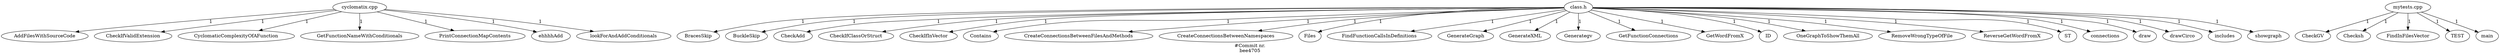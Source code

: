 digraph foo{
"cyclomatix.cpp"->"AddFilesWithSourceCode"[label = "1"];
"class.h"->"BracesSkip"[label = "1"];
"class.h"->"BuckleSkip"[label = "1"];
"class.h"->"CheckAdd"[label = "1"];
"mytests.cpp"->"CheckGV"[label = "1"];
"class.h"->"CheckIfClassOrStruct"[label = "1"];
"class.h"->"CheckIfInVector"[label = "1"];
"cyclomatix.cpp"->"CheckIfValidExtension"[label = "1"];
"mytests.cpp"->"Checksh"[label = "1"];
"class.h"->"Contains"[label = "1"];
"class.h"->"CreateConnectionsBetweenFilesAndMethods"[label = "1"];
"class.h"->"CreateConnectionsBetweenNamespaces"[label = "1"];
"cyclomatix.cpp"->"CyclomaticComplexityOfAFunction"[label = "1"];
"class.h"->"Files"[label = "1"];
"class.h"->"FindFunctionCallsInDefinitions"[label = "1"];
"mytests.cpp"->"FindInFilesVector"[label = "1"];
"class.h"->"GenerateGraph"[label = "1"];
"class.h"->"GenerateXML"[label = "1"];
"class.h"->"Generategv"[label = "1"];
"class.h"->"GetFunctionConnections"[label = "1"];
"cyclomatix.cpp"->"GetFunctionNameWithConditionals"[label = "1"];
"class.h"->"GetWordFromX"[label = "1"];
"class.h"->"ID"[label = "1"];
"class.h"->"OneGraphToShowThemAll"[label = "1"];
"cyclomatix.cpp"->"PrintConnectionMapContents"[label = "1"];
"class.h"->"RemoveWrongTypeOfFile"[label = "1"];
"class.h"->"ReverseGetWordFromX"[label = "1"];
"class.h"->"ST"[label = "1"];
"mytests.cpp"->"TEST"[label = "1"];
"class.h"->"connections"[label = "1"];
"class.h"->"draw"[label = "1"];
"class.h"->"drawCirco"[label = "1"];
"cyclomatix.cpp"->"ehhhhAdd"[label = "1"];
"class.h"->"includes"[label = "1"];
"cyclomatix.cpp"->"lookForAndAddConditionals"[label = "1"];
"mytests.cpp"->"main"[label = "1"];
"class.h"->"showgraph"[label = "1"];
label = "#Commit nr.
bee4705"
}
